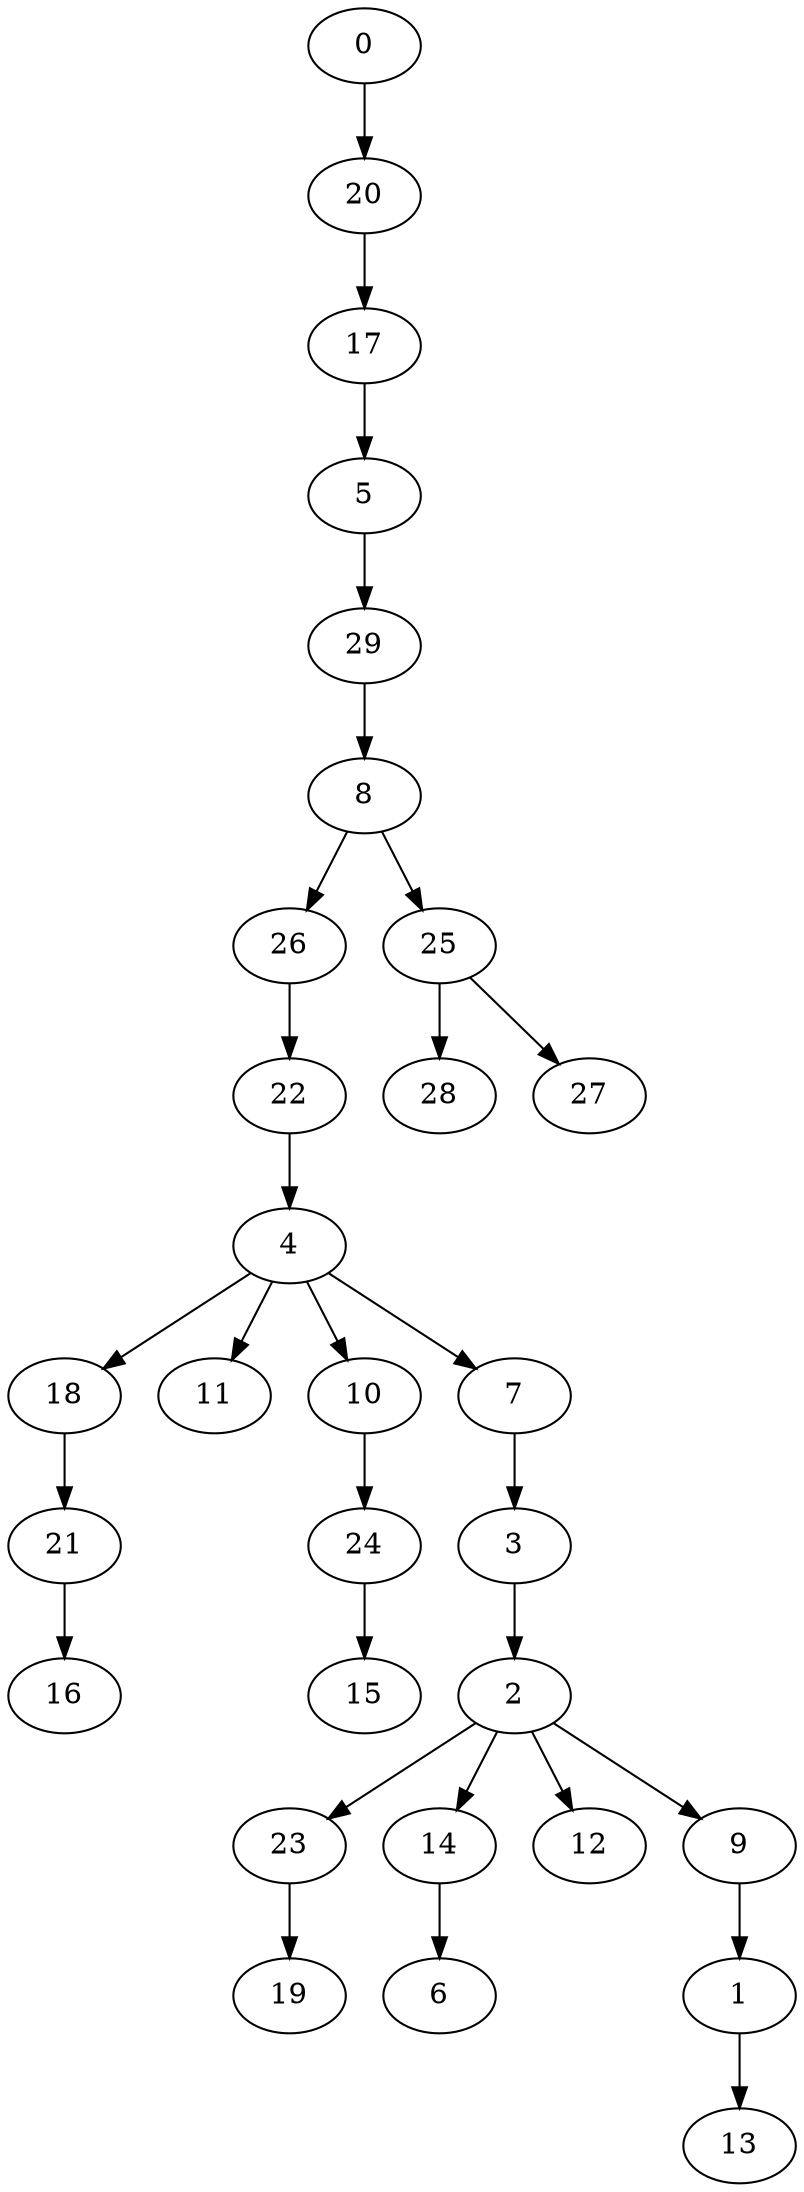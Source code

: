 digraph {
	0 [label=0]
	20 [label=20]
	17 [label=17]
	5 [label=5]
	29 [label=29]
	8 [label=8]
	26 [label=26]
	22 [label=22]
	4 [label=4]
	18 [label=18]
	21 [label=21]
	16 [label=16]
	11 [label=11]
	10 [label=10]
	24 [label=24]
	15 [label=15]
	7 [label=7]
	3 [label=3]
	2 [label=2]
	23 [label=23]
	19 [label=19]
	14 [label=14]
	6 [label=6]
	12 [label=12]
	9 [label=9]
	1 [label=1]
	13 [label=13]
	25 [label=25]
	28 [label=28]
	27 [label=27]
	0 -> 20
	20 -> 17
	17 -> 5
	5 -> 29
	29 -> 8
	8 -> 26
	26 -> 22
	22 -> 4
	4 -> 18
	18 -> 21
	21 -> 16
	4 -> 11
	4 -> 10
	10 -> 24
	24 -> 15
	4 -> 7
	7 -> 3
	3 -> 2
	2 -> 23
	23 -> 19
	2 -> 14
	14 -> 6
	2 -> 12
	2 -> 9
	9 -> 1
	1 -> 13
	8 -> 25
	25 -> 28
	25 -> 27
}
